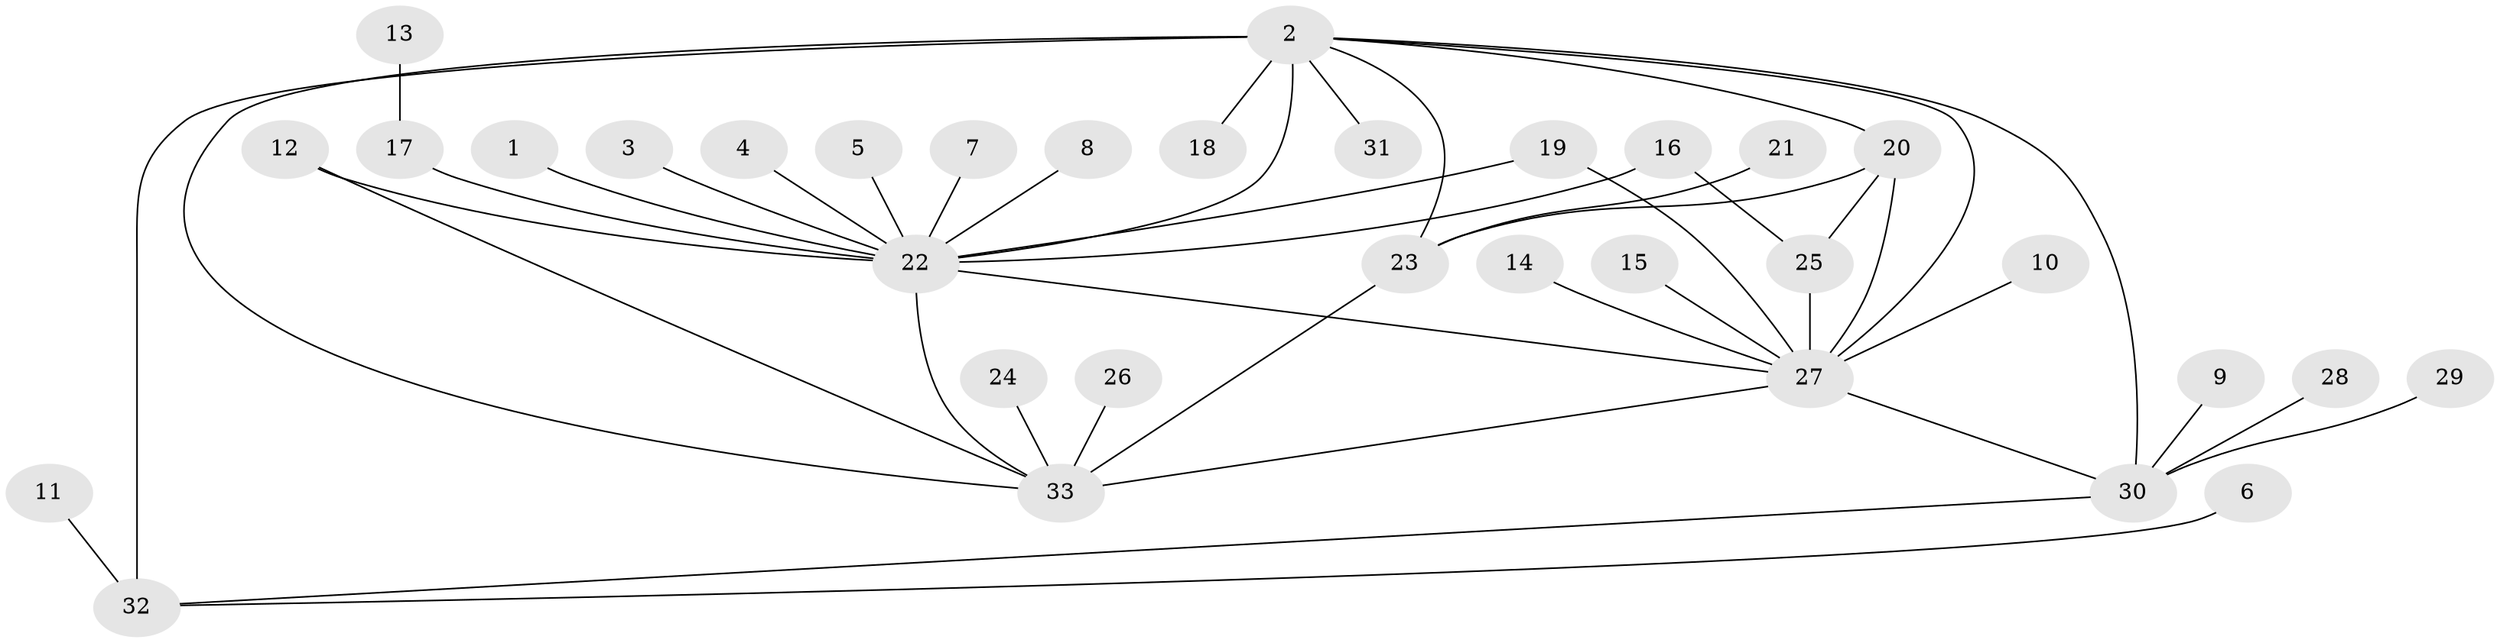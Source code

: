 // original degree distribution, {8: 0.01639344262295082, 6: 0.04918032786885246, 14: 0.01639344262295082, 1: 0.4262295081967213, 9: 0.01639344262295082, 11: 0.01639344262295082, 3: 0.18032786885245902, 2: 0.2459016393442623, 4: 0.01639344262295082, 13: 0.01639344262295082}
// Generated by graph-tools (version 1.1) at 2025/26/03/09/25 03:26:07]
// undirected, 33 vertices, 44 edges
graph export_dot {
graph [start="1"]
  node [color=gray90,style=filled];
  1;
  2;
  3;
  4;
  5;
  6;
  7;
  8;
  9;
  10;
  11;
  12;
  13;
  14;
  15;
  16;
  17;
  18;
  19;
  20;
  21;
  22;
  23;
  24;
  25;
  26;
  27;
  28;
  29;
  30;
  31;
  32;
  33;
  1 -- 22 [weight=1.0];
  2 -- 18 [weight=1.0];
  2 -- 20 [weight=1.0];
  2 -- 22 [weight=1.0];
  2 -- 23 [weight=1.0];
  2 -- 27 [weight=1.0];
  2 -- 30 [weight=1.0];
  2 -- 31 [weight=1.0];
  2 -- 32 [weight=2.0];
  2 -- 33 [weight=2.0];
  3 -- 22 [weight=1.0];
  4 -- 22 [weight=1.0];
  5 -- 22 [weight=1.0];
  6 -- 32 [weight=1.0];
  7 -- 22 [weight=1.0];
  8 -- 22 [weight=1.0];
  9 -- 30 [weight=1.0];
  10 -- 27 [weight=1.0];
  11 -- 32 [weight=1.0];
  12 -- 22 [weight=1.0];
  12 -- 33 [weight=1.0];
  13 -- 17 [weight=1.0];
  14 -- 27 [weight=1.0];
  15 -- 27 [weight=1.0];
  16 -- 22 [weight=1.0];
  16 -- 25 [weight=1.0];
  17 -- 22 [weight=1.0];
  19 -- 22 [weight=1.0];
  19 -- 27 [weight=1.0];
  20 -- 23 [weight=2.0];
  20 -- 25 [weight=1.0];
  20 -- 27 [weight=2.0];
  21 -- 23 [weight=2.0];
  22 -- 27 [weight=1.0];
  22 -- 33 [weight=1.0];
  23 -- 33 [weight=2.0];
  24 -- 33 [weight=1.0];
  25 -- 27 [weight=2.0];
  26 -- 33 [weight=2.0];
  27 -- 30 [weight=1.0];
  27 -- 33 [weight=1.0];
  28 -- 30 [weight=1.0];
  29 -- 30 [weight=1.0];
  30 -- 32 [weight=1.0];
}
